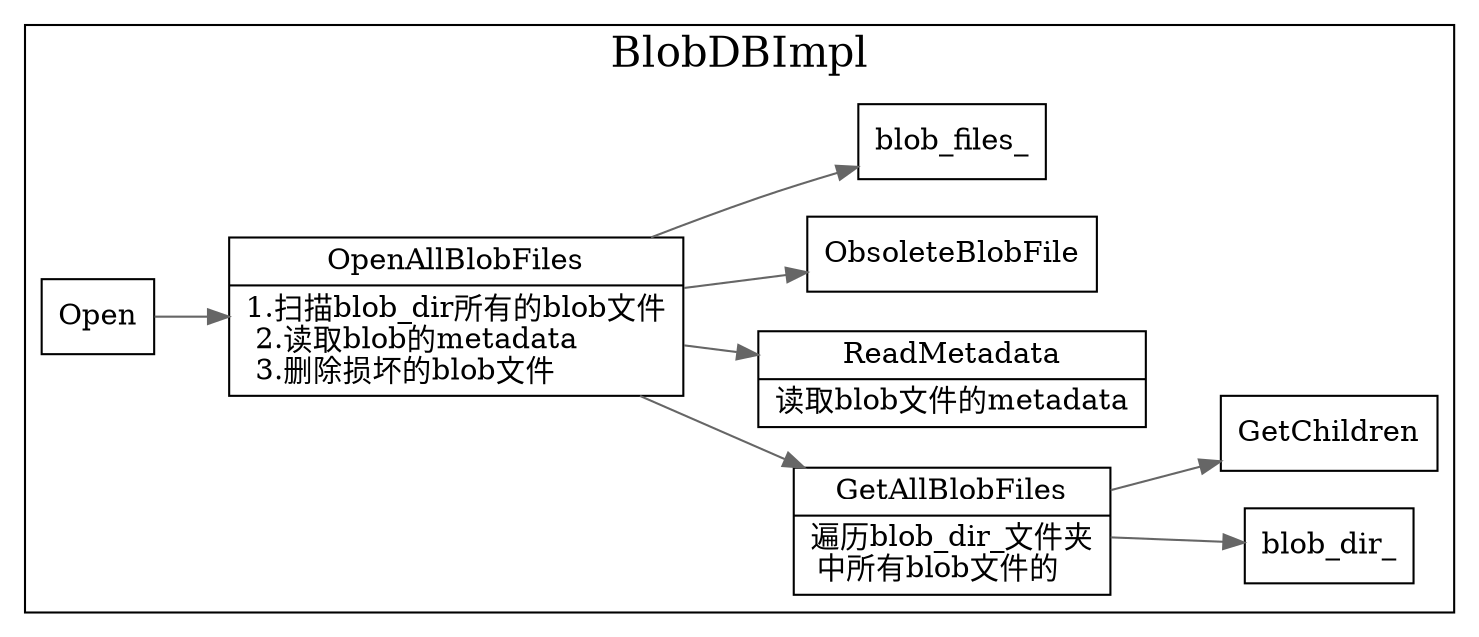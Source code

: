 digraph blob_open {
  node[shape=box];
  edge[color=gray40];
  newrank=true;
  rankdir=LR;
  subgraph cluster_BlobDBImpl {
    graph[label="BlobDBImpl";fontsize=20;];
    Open -> {
      OpenAllBlobFiles;
    }
    OpenAllBlobFiles[
      shape="record"
      label="{{
        OpenAllBlobFiles|
        1.扫描blob_dir所有的blob文件\l
        2.读取blob的metadata\l
        3.删除损坏的blob文件\l
      }}"
    ];
    OpenAllBlobFiles ->{
      GetAllBlobFiles;
      ReadMetadata;
      ObsoleteBlobFile;
      blob_files_;
    };

    GetAllBlobFiles -> {
      blob_dir_;
      GetChildren;
    }
    GetAllBlobFiles[
      shape="record"
      label="{{
        GetAllBlobFiles|
        遍历blob_dir_文件夹\l
        中所有blob文件的\l
      }}"
    ];
    ReadMetadata[
      shape="record"
      label="{{
        ReadMetadata|
        读取blob文件的metadata
      }}"
    ];
    
  }
}
